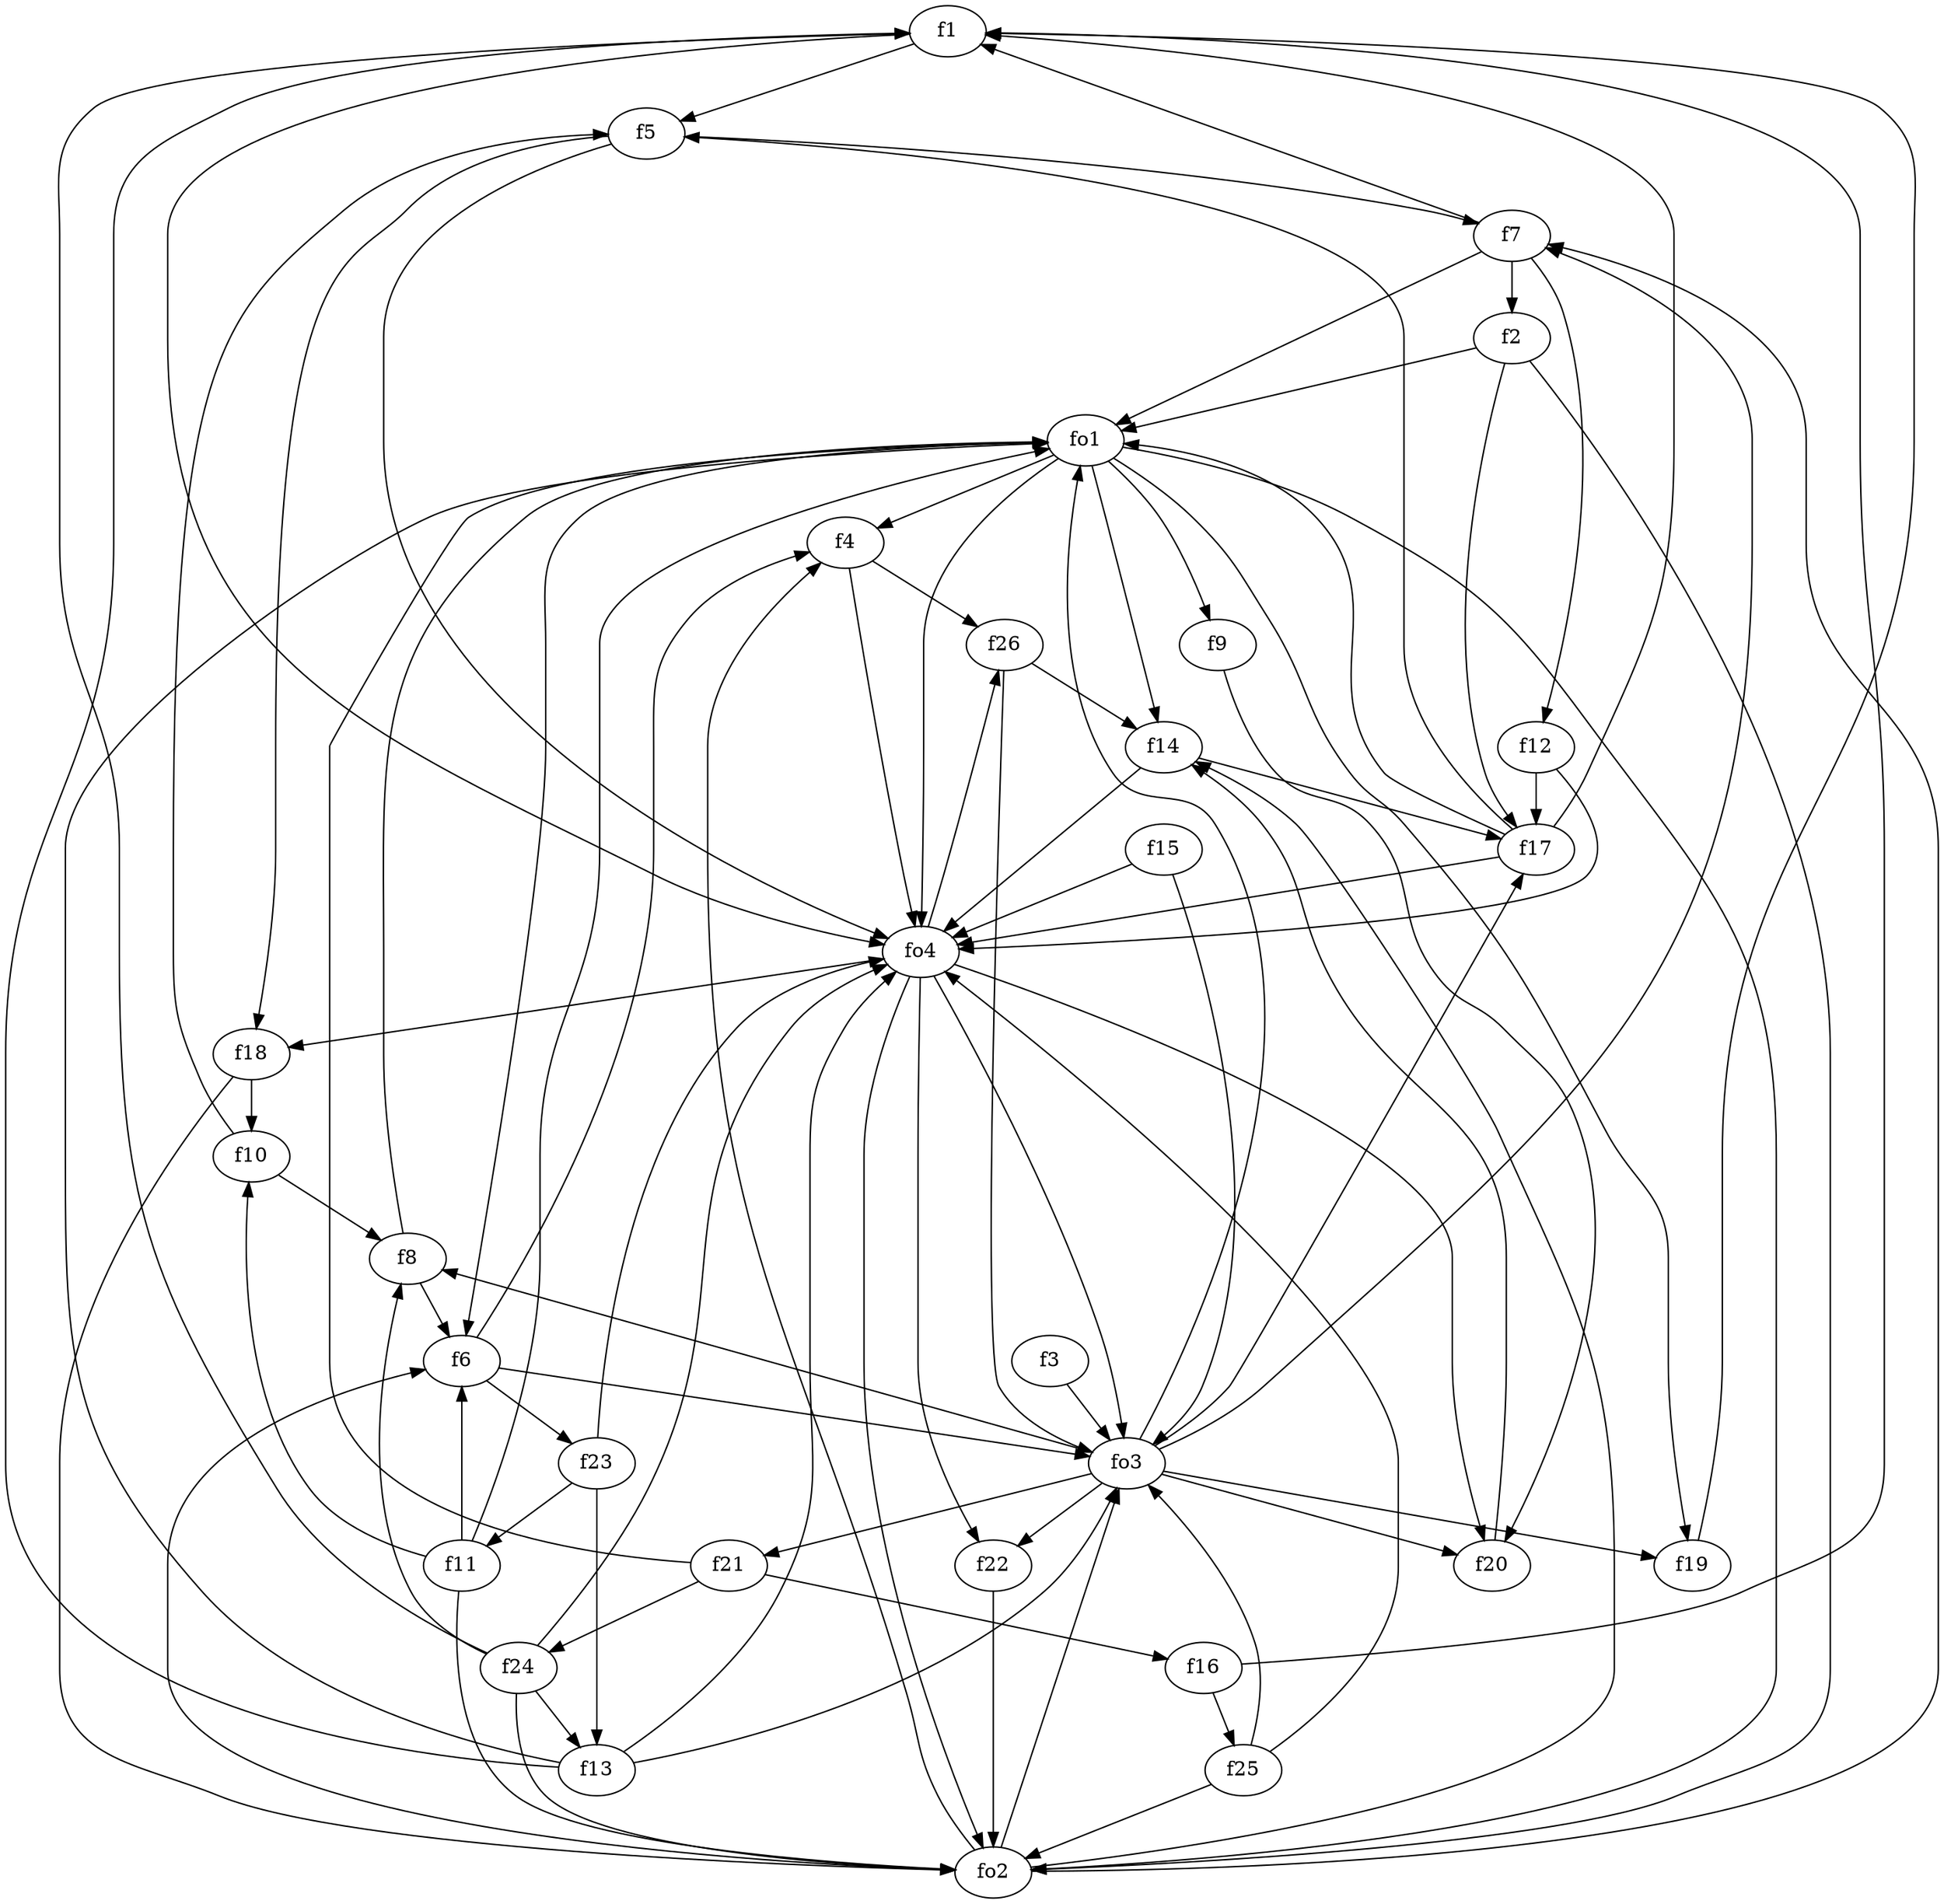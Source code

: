 strict digraph  {
f1;
f2;
f3;
f4;
f5;
f6;
f7;
f8;
f9;
f10;
f11;
f12;
f13;
f14;
f15;
f16;
f17;
f18;
f19;
f20;
f21;
f22;
f23;
f24;
f25;
f26;
fo1;
fo2;
fo3;
fo4;
f1 -> fo4  [weight=2];
f1 -> f5  [weight=2];
f2 -> fo1  [weight=2];
f2 -> f17  [weight=2];
f2 -> fo2  [weight=2];
f3 -> fo3  [weight=2];
f4 -> f26  [weight=2];
f4 -> fo4  [weight=2];
f5 -> f18  [weight=2];
f5 -> fo4  [weight=2];
f5 -> f7  [weight=2];
f6 -> fo3  [weight=2];
f6 -> f4  [weight=2];
f6 -> f23  [weight=2];
f7 -> fo1  [weight=2];
f7 -> f12  [weight=2];
f7 -> f1  [weight=2];
f7 -> f2  [weight=2];
f8 -> fo1  [weight=2];
f8 -> f6  [weight=2];
f9 -> f20  [weight=2];
f10 -> f8  [weight=2];
f10 -> f5  [weight=2];
f11 -> fo2  [weight=2];
f11 -> f10  [weight=2];
f11 -> fo1  [weight=2];
f11 -> f6  [weight=2];
f12 -> f17  [weight=2];
f12 -> fo4  [weight=2];
f13 -> fo4  [weight=2];
f13 -> f1  [weight=2];
f13 -> fo3  [weight=2];
f13 -> fo1  [weight=2];
f14 -> fo4  [weight=2];
f14 -> f17  [weight=2];
f15 -> fo3  [weight=2];
f15 -> fo4  [weight=2];
f16 -> f25  [weight=2];
f16 -> f1  [weight=2];
f17 -> f5  [weight=2];
f17 -> fo4  [weight=2];
f17 -> f1  [weight=2];
f17 -> fo1  [weight=2];
f18 -> f10  [weight=2];
f18 -> fo2  [weight=2];
f19 -> f1  [weight=2];
f20 -> f14  [weight=2];
f21 -> fo1  [weight=2];
f21 -> f16  [weight=2];
f21 -> f24  [weight=2];
f22 -> fo2  [weight=2];
f23 -> f13  [weight=2];
f23 -> f11  [weight=2];
f23 -> fo4  [weight=2];
f24 -> fo2  [weight=2];
f24 -> f1  [weight=2];
f24 -> f8  [weight=2];
f24 -> f13  [weight=2];
f24 -> fo4  [weight=2];
f25 -> fo2  [weight=2];
f25 -> fo4  [weight=2];
f25 -> fo3  [weight=2];
f26 -> fo3  [weight=2];
f26 -> f14  [weight=2];
fo1 -> fo2  [weight=2];
fo1 -> fo4  [weight=2];
fo1 -> f4  [weight=2];
fo1 -> f6  [weight=2];
fo1 -> f19  [weight=2];
fo1 -> f9  [weight=2];
fo1 -> f14  [weight=2];
fo2 -> f14  [weight=2];
fo2 -> f7  [weight=2];
fo2 -> fo3  [weight=2];
fo2 -> f6  [weight=2];
fo2 -> f4  [weight=2];
fo3 -> f17  [weight=2];
fo3 -> f20  [weight=2];
fo3 -> f7  [weight=2];
fo3 -> f22  [weight=2];
fo3 -> f21  [weight=2];
fo3 -> fo1  [weight=2];
fo3 -> f19  [weight=2];
fo3 -> f8  [weight=2];
fo4 -> fo3  [weight=2];
fo4 -> f26  [weight=2];
fo4 -> fo2  [weight=2];
fo4 -> f18  [weight=2];
fo4 -> f22  [weight=2];
fo4 -> f20  [weight=2];
}
